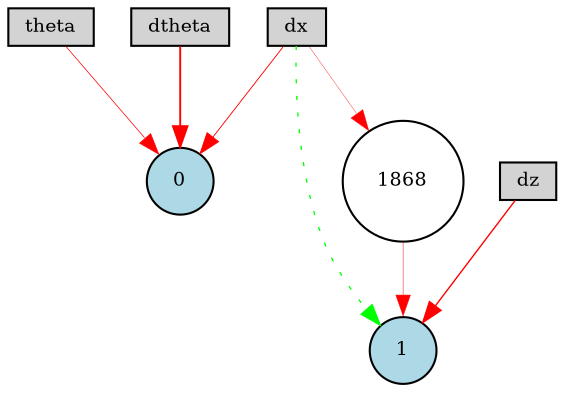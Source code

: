 digraph {
	node [fontsize=9 height=0.2 shape=circle width=0.2]
	dx [fillcolor=lightgray shape=box style=filled]
	dz [fillcolor=lightgray shape=box style=filled]
	theta [fillcolor=lightgray shape=box style=filled]
	dtheta [fillcolor=lightgray shape=box style=filled]
	0 [fillcolor=lightblue style=filled]
	1 [fillcolor=lightblue style=filled]
	1868 [fillcolor=white style=filled]
	theta -> 0 [color=red penwidth=0.3535841781095308 style=solid]
	dtheta -> 0 [color=red penwidth=0.9085362209553732 style=solid]
	dx -> 1 [color=green penwidth=0.6348498355813891 style=dotted]
	dz -> 1 [color=red penwidth=0.6631293774898905 style=solid]
	dx -> 0 [color=red penwidth=0.4330043551273727 style=solid]
	dx -> 1868 [color=red penwidth=0.17431797680472377 style=solid]
	1868 -> 1 [color=red penwidth=0.22687578840716474 style=solid]
}
